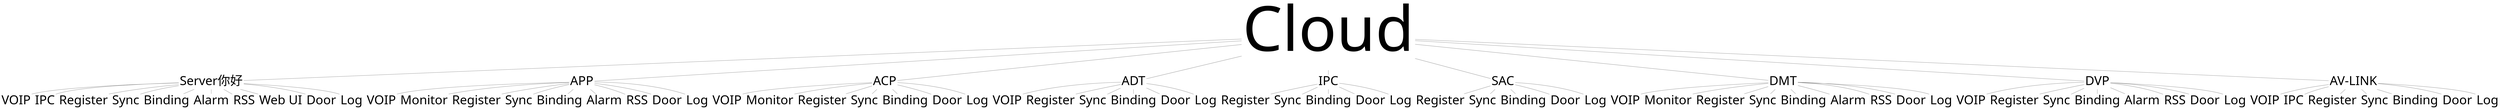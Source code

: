 graph cloud {
    node [shape=plaintext, fontsize=100, fontname="FongSong"]
    a [label="Cloud", fontsize=500]

        b1 [label="Server你好"]
            b1_1 [label="VOIP"]
            b1_2 [label="IPC"]
            b1_3 [label="Register"]
            b1_4 [label="Sync"]
            b1_5 [label="Binding"]
            b1_6 [label="Alarm"]
            b1_7 [label="RSS"]
            b1_8 [label="Web UI"]
            b1_9 [label="Door"]
            b1_10 [label="Log"]

        b2 [label="APP"]
            b2_1 [label="VOIP"]
            b2_2 [label="Monitor"]
            b2_3 [label="Register"]
            b2_4 [label="Sync"]
            b2_5 [label="Binding"]
            b2_6 [label="Alarm"]
            b2_7 [label="RSS"]
            b2_8 [label="Door"]
            b2_9 [label="Log"]

        b3 [label="ACP"]
            b3_1 [label="VOIP"]
            b3_2 [label="Monitor"]
            b3_3 [label="Register"]
            b3_4 [label="Sync"]
            b3_5 [label="Binding"]
            b3_6 [label="Door"]
            b3_7 [label="Log"]

        b4 [label="ADT"]
            b4_1 [label="VOIP"]
            b4_2 [label="Register"]
            b4_3 [label="Sync"]
            b4_4 [label="Binding"]
            b4_5 [label="Door"]
            b4_6 [label="Log"]

        b5 [label="IPC"]
            b5_1 [label="Register"]
            b5_2 [label="Sync"]
            b5_3 [label="Binding"]
            b5_4 [label="Door"]
            b5_5 [label="Log"]

        b6 [label="SAC"]
            b6_1 [label="Register"]
            b6_2 [label="Sync"]
            b6_3 [label="Binding"]
            b6_4 [label="Door"]
            b6_5 [label="Log"]

        b7 [label="DMT"]
            b7_1 [label="VOIP"]
            b7_2 [label="Monitor"]
            b7_3 [label="Register"]
            b7_4 [label="Sync"]
            b7_5 [label="Binding"]
            b7_6 [label="Alarm"]
            b7_7 [label="RSS"]
            b7_8 [label="Door"]
            b7_9 [label="Log"]

        b8 [label="DVP"]
            b8_1 [label="VOIP"]
            b8_2 [label="Register"]
            b8_3 [label="Sync"]
            b8_4 [label="Binding"]
            b8_5 [label="Alarm"]
            b8_6 [label="RSS"]
            b8_7 [label="Door"]
            b8_8 [label="Log"]

        b9 [label="AV-LINK"]
            b9_1 [label="VOIP"]
            b9_2 [label="IPC"]
            b9_3 [label="Register"]
            b9_4 [label="Sync"]
            b9_5 [label="Binding"]
            b9_6 [label="Door"]
            b9_7 [label="Log"]

    a -- {b1, b2, b3, b4, b5, b6, b7, b8, b9}
    b1 -- {b1_1, b1_2, b1_3, b1_4, b1_5, b1_6, b1_7, b1_8, b1_9, b1_10}
    b2 -- {b2_1, b2_2, b2_3, b2_4, b2_5, b2_6, b2_7, b2_8, b2_9}
    b3 -- {b3_1, b3_2, b3_3, b3_4, b3_5, b3_6, b3_7}
    b4 -- {b4_1, b4_2, b4_3, b4_4, b4_5, b4_6}
    b5 -- {b5_1, b5_2, b5_3, b5_4, b5_5}
    b6 -- {b6_1, b6_2, b6_3, b6_4, b6_5}
    b7 -- {b7_1, b7_2, b7_3, b7_4, b7_5, b7_6, b7_7, b7_8, b7_9}
    b8 -- {b8_1, b8_2, b8_3, b8_4, b8_5, b8_6, b8_7, b8_8}
    b9 -- {b9_1, b9_2, b9_3, b9_4, b9_5, b9_6, b9_7}
}
